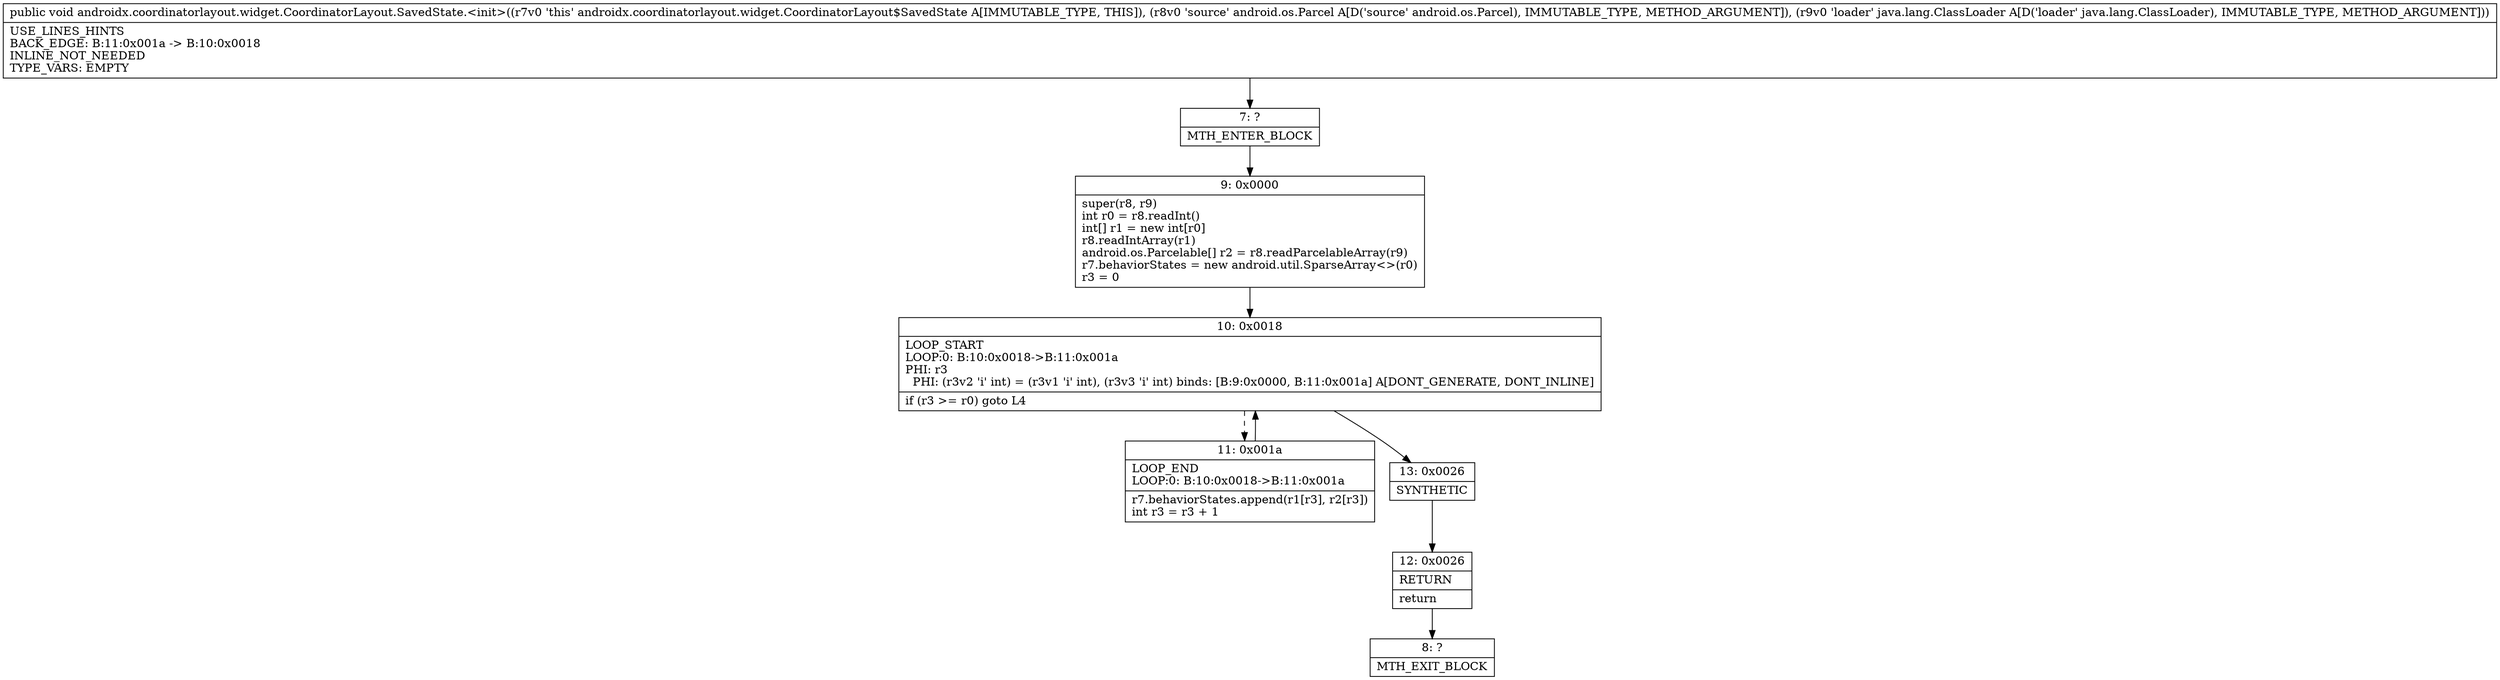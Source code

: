digraph "CFG forandroidx.coordinatorlayout.widget.CoordinatorLayout.SavedState.\<init\>(Landroid\/os\/Parcel;Ljava\/lang\/ClassLoader;)V" {
Node_7 [shape=record,label="{7\:\ ?|MTH_ENTER_BLOCK\l}"];
Node_9 [shape=record,label="{9\:\ 0x0000|super(r8, r9)\lint r0 = r8.readInt()\lint[] r1 = new int[r0]\lr8.readIntArray(r1)\landroid.os.Parcelable[] r2 = r8.readParcelableArray(r9)\lr7.behaviorStates = new android.util.SparseArray\<\>(r0)\lr3 = 0\l}"];
Node_10 [shape=record,label="{10\:\ 0x0018|LOOP_START\lLOOP:0: B:10:0x0018\-\>B:11:0x001a\lPHI: r3 \l  PHI: (r3v2 'i' int) = (r3v1 'i' int), (r3v3 'i' int) binds: [B:9:0x0000, B:11:0x001a] A[DONT_GENERATE, DONT_INLINE]\l|if (r3 \>= r0) goto L4\l}"];
Node_11 [shape=record,label="{11\:\ 0x001a|LOOP_END\lLOOP:0: B:10:0x0018\-\>B:11:0x001a\l|r7.behaviorStates.append(r1[r3], r2[r3])\lint r3 = r3 + 1\l}"];
Node_13 [shape=record,label="{13\:\ 0x0026|SYNTHETIC\l}"];
Node_12 [shape=record,label="{12\:\ 0x0026|RETURN\l|return\l}"];
Node_8 [shape=record,label="{8\:\ ?|MTH_EXIT_BLOCK\l}"];
MethodNode[shape=record,label="{public void androidx.coordinatorlayout.widget.CoordinatorLayout.SavedState.\<init\>((r7v0 'this' androidx.coordinatorlayout.widget.CoordinatorLayout$SavedState A[IMMUTABLE_TYPE, THIS]), (r8v0 'source' android.os.Parcel A[D('source' android.os.Parcel), IMMUTABLE_TYPE, METHOD_ARGUMENT]), (r9v0 'loader' java.lang.ClassLoader A[D('loader' java.lang.ClassLoader), IMMUTABLE_TYPE, METHOD_ARGUMENT]))  | USE_LINES_HINTS\lBACK_EDGE: B:11:0x001a \-\> B:10:0x0018\lINLINE_NOT_NEEDED\lTYPE_VARS: EMPTY\l}"];
MethodNode -> Node_7;Node_7 -> Node_9;
Node_9 -> Node_10;
Node_10 -> Node_11[style=dashed];
Node_10 -> Node_13;
Node_11 -> Node_10;
Node_13 -> Node_12;
Node_12 -> Node_8;
}

